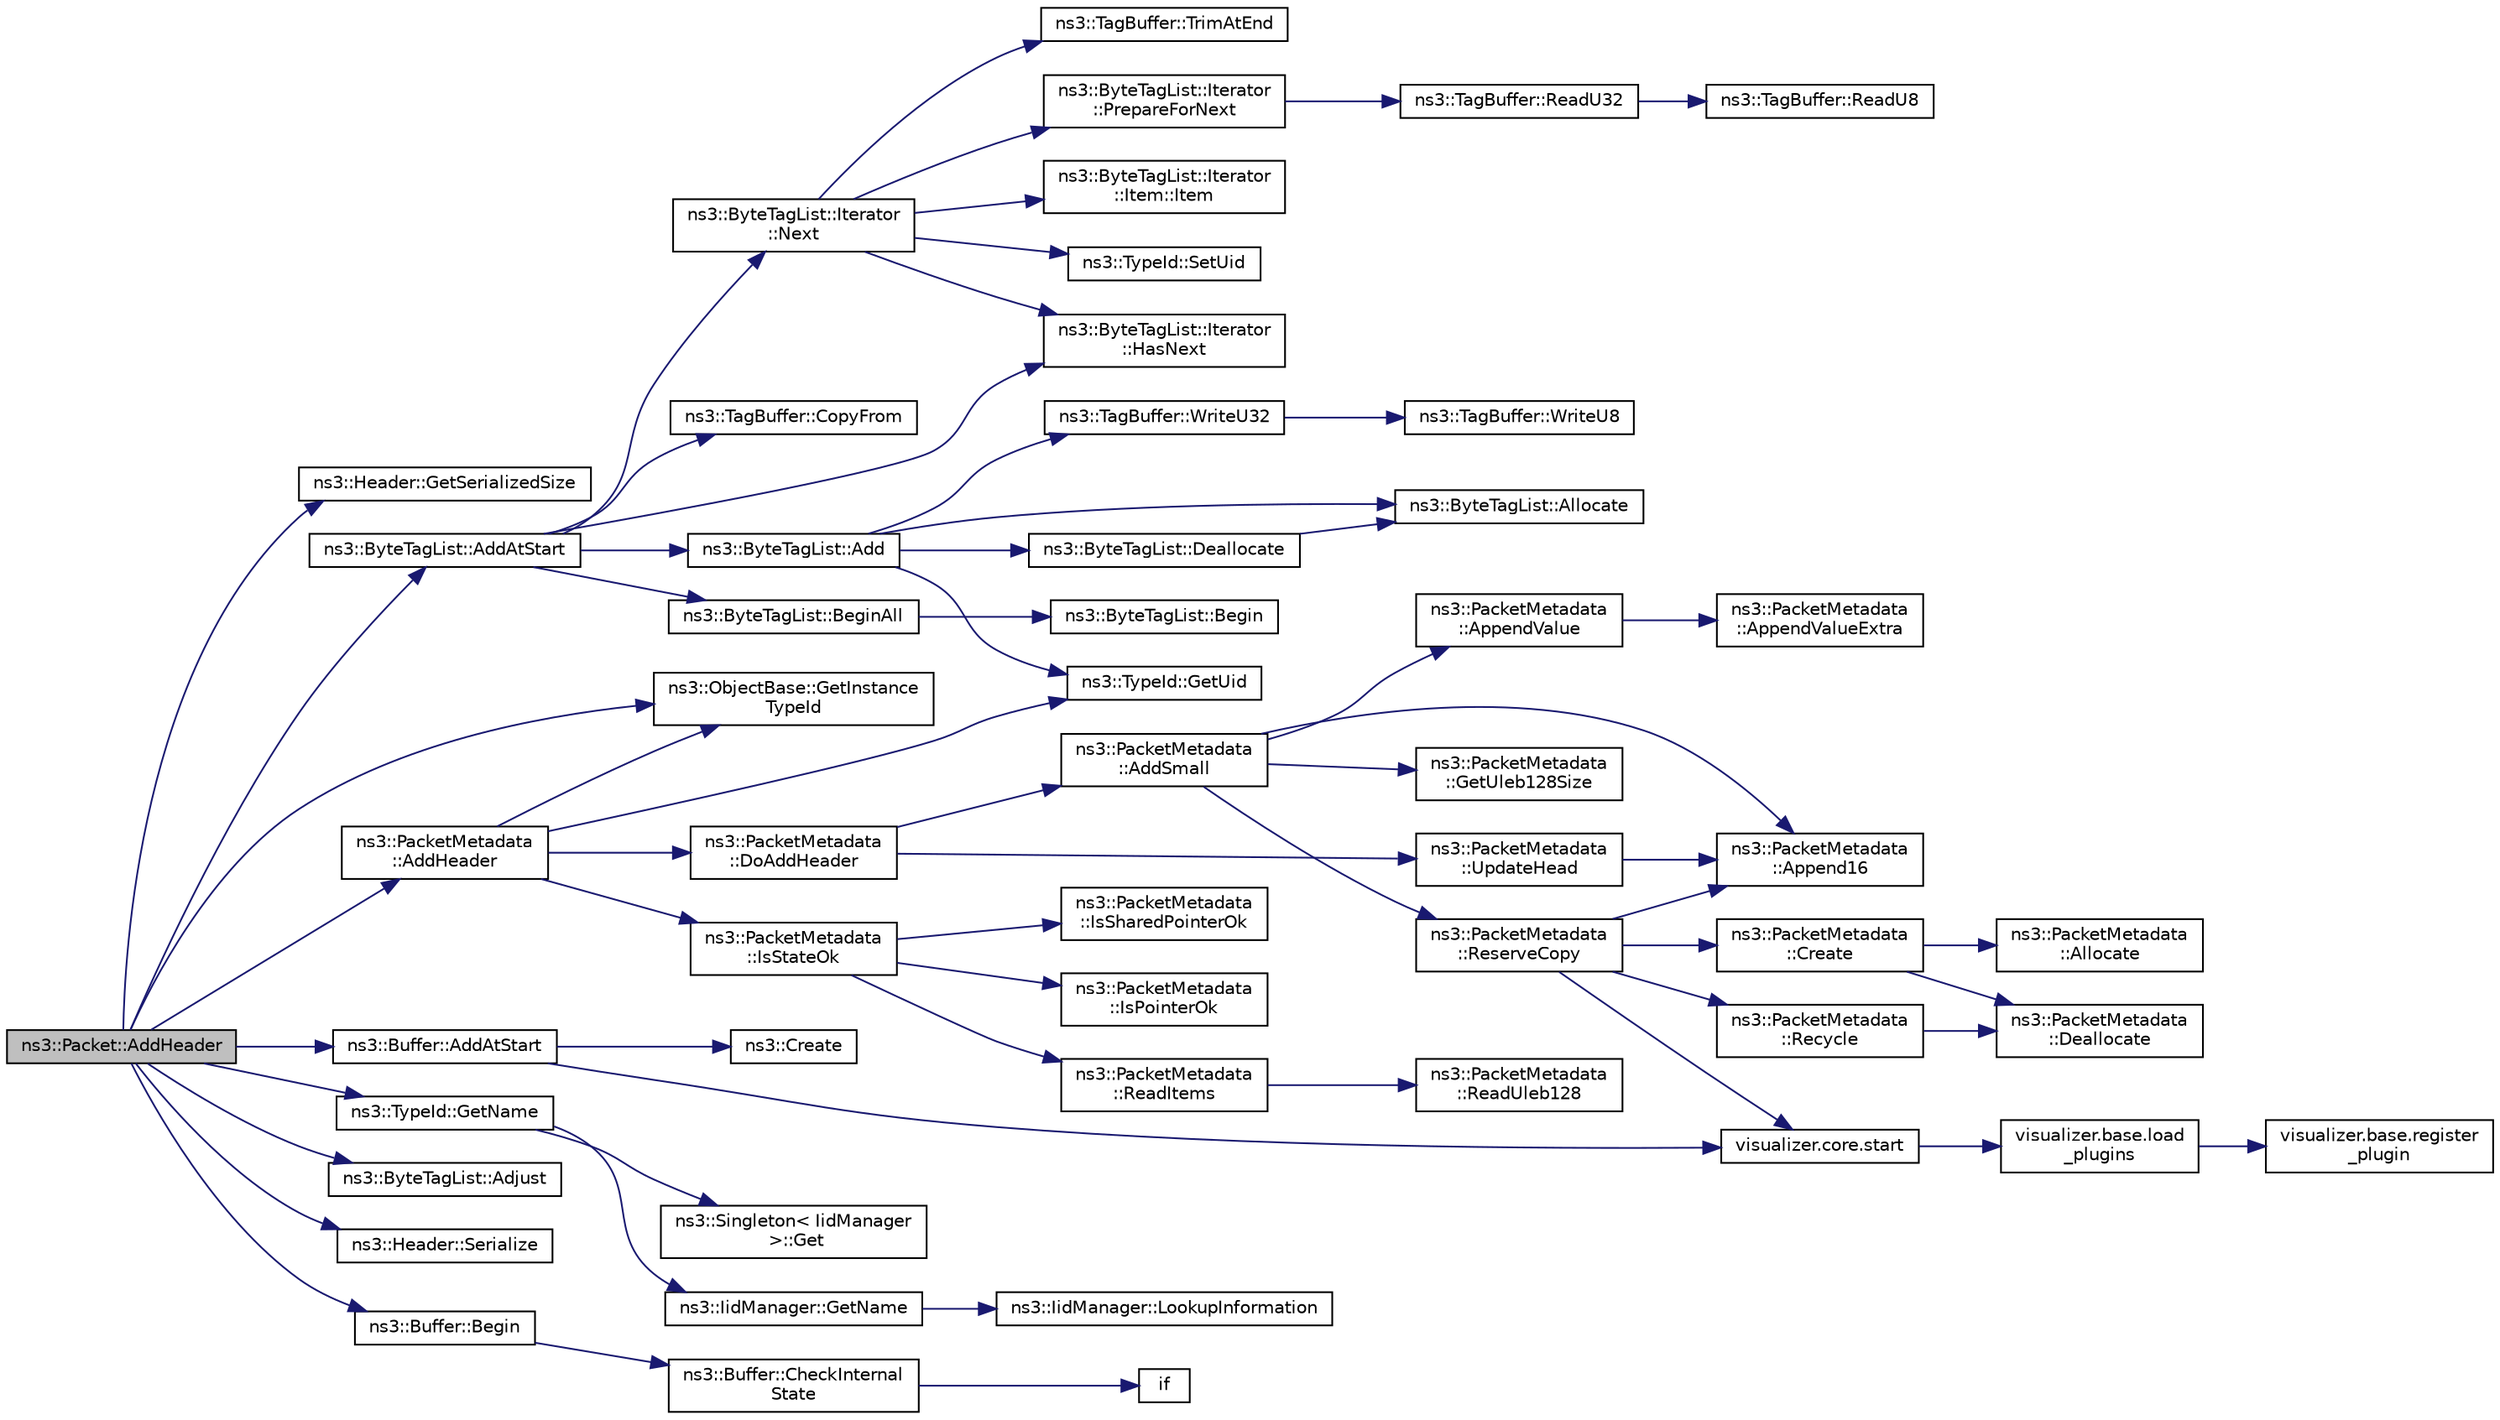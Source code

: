 digraph "ns3::Packet::AddHeader"
{
  edge [fontname="Helvetica",fontsize="10",labelfontname="Helvetica",labelfontsize="10"];
  node [fontname="Helvetica",fontsize="10",shape=record];
  rankdir="LR";
  Node1 [label="ns3::Packet::AddHeader",height=0.2,width=0.4,color="black", fillcolor="grey75", style="filled", fontcolor="black"];
  Node1 -> Node2 [color="midnightblue",fontsize="10",style="solid"];
  Node2 [label="ns3::Header::GetSerializedSize",height=0.2,width=0.4,color="black", fillcolor="white", style="filled",URL="$d6/dae/classns3_1_1Header.html#a6ef0497eabc1b1fb0ad42738eb73f934"];
  Node1 -> Node3 [color="midnightblue",fontsize="10",style="solid"];
  Node3 [label="ns3::ObjectBase::GetInstance\lTypeId",height=0.2,width=0.4,color="black", fillcolor="white", style="filled",URL="$d2/dac/classns3_1_1ObjectBase.html#abe5b43a6f5b99a92a4c3122db31f06fb"];
  Node1 -> Node4 [color="midnightblue",fontsize="10",style="solid"];
  Node4 [label="ns3::TypeId::GetName",height=0.2,width=0.4,color="black", fillcolor="white", style="filled",URL="$d6/d11/classns3_1_1TypeId.html#aa3c41c79ae428b3cb396a9c6bb3ef314"];
  Node4 -> Node5 [color="midnightblue",fontsize="10",style="solid"];
  Node5 [label="ns3::Singleton\< IidManager\l \>::Get",height=0.2,width=0.4,color="black", fillcolor="white", style="filled",URL="$d8/d77/classns3_1_1Singleton.html#a80a2cd3c25a27ea72add7a9f7a141ffa"];
  Node4 -> Node6 [color="midnightblue",fontsize="10",style="solid"];
  Node6 [label="ns3::IidManager::GetName",height=0.2,width=0.4,color="black", fillcolor="white", style="filled",URL="$d4/d1c/classns3_1_1IidManager.html#a5d68d0f0f44594dcdec239dbdb5bf53c"];
  Node6 -> Node7 [color="midnightblue",fontsize="10",style="solid"];
  Node7 [label="ns3::IidManager::LookupInformation",height=0.2,width=0.4,color="black", fillcolor="white", style="filled",URL="$d4/d1c/classns3_1_1IidManager.html#a6b1f4ba2815dba27a377e8a8db2384cf"];
  Node1 -> Node8 [color="midnightblue",fontsize="10",style="solid"];
  Node8 [label="ns3::Buffer::AddAtStart",height=0.2,width=0.4,color="black", fillcolor="white", style="filled",URL="$da/d85/classns3_1_1Buffer.html#a8abd8164c3671d3dadc98fc66fade7b1"];
  Node8 -> Node9 [color="midnightblue",fontsize="10",style="solid"];
  Node9 [label="visualizer.core.start",height=0.2,width=0.4,color="black", fillcolor="white", style="filled",URL="$df/d6c/namespacevisualizer_1_1core.html#a2a35e5d8a34af358b508dac8635754e0"];
  Node9 -> Node10 [color="midnightblue",fontsize="10",style="solid"];
  Node10 [label="visualizer.base.load\l_plugins",height=0.2,width=0.4,color="black", fillcolor="white", style="filled",URL="$d4/d39/namespacevisualizer_1_1base.html#ad171497a5ff1afe0a73bedaebf35448f"];
  Node10 -> Node11 [color="midnightblue",fontsize="10",style="solid"];
  Node11 [label="visualizer.base.register\l_plugin",height=0.2,width=0.4,color="black", fillcolor="white", style="filled",URL="$d4/d39/namespacevisualizer_1_1base.html#a6b0ffcff1e17ec4027496f50177e5b9e"];
  Node8 -> Node12 [color="midnightblue",fontsize="10",style="solid"];
  Node12 [label="ns3::Create",height=0.2,width=0.4,color="black", fillcolor="white", style="filled",URL="$d2/df2/group__ptr.html#ga0406dd2d929ceac05ce39d4579fa3e4b"];
  Node1 -> Node13 [color="midnightblue",fontsize="10",style="solid"];
  Node13 [label="ns3::ByteTagList::Adjust",height=0.2,width=0.4,color="black", fillcolor="white", style="filled",URL="$dd/d64/classns3_1_1ByteTagList.html#a1fec06d7e6daaf8039cf2a148e4090f2"];
  Node1 -> Node14 [color="midnightblue",fontsize="10",style="solid"];
  Node14 [label="ns3::ByteTagList::AddAtStart",height=0.2,width=0.4,color="black", fillcolor="white", style="filled",URL="$dd/d64/classns3_1_1ByteTagList.html#acb4563fbe4299c55af41ba7a166b71d5"];
  Node14 -> Node15 [color="midnightblue",fontsize="10",style="solid"];
  Node15 [label="ns3::ByteTagList::BeginAll",height=0.2,width=0.4,color="black", fillcolor="white", style="filled",URL="$dd/d64/classns3_1_1ByteTagList.html#ac4f33846ef6a84a64ede38b2de1564ba",tooltip="Returns an iterator pointing to the very first tag in this list. "];
  Node15 -> Node16 [color="midnightblue",fontsize="10",style="solid"];
  Node16 [label="ns3::ByteTagList::Begin",height=0.2,width=0.4,color="black", fillcolor="white", style="filled",URL="$dd/d64/classns3_1_1ByteTagList.html#acee7b77907ef44826712a630443493e7"];
  Node14 -> Node17 [color="midnightblue",fontsize="10",style="solid"];
  Node17 [label="ns3::ByteTagList::Iterator\l::HasNext",height=0.2,width=0.4,color="black", fillcolor="white", style="filled",URL="$de/dc7/classns3_1_1ByteTagList_1_1Iterator.html#aa1c5eb37f289d0eef8dfaf687498eaec",tooltip="Used to determine if the iterator is at the end of the byteTagList. "];
  Node14 -> Node18 [color="midnightblue",fontsize="10",style="solid"];
  Node18 [label="ns3::ByteTagList::Iterator\l::Next",height=0.2,width=0.4,color="black", fillcolor="white", style="filled",URL="$de/dc7/classns3_1_1ByteTagList_1_1Iterator.html#af521864d800baab1d9c5262f59ce4433",tooltip="Returns the next Item from the ByteTagList. "];
  Node18 -> Node17 [color="midnightblue",fontsize="10",style="solid"];
  Node18 -> Node19 [color="midnightblue",fontsize="10",style="solid"];
  Node19 [label="ns3::ByteTagList::Iterator\l::Item::Item",height=0.2,width=0.4,color="black", fillcolor="white", style="filled",URL="$d5/da6/structns3_1_1ByteTagList_1_1Iterator_1_1Item.html#acbefc31279faa7437e5ee3c88a16d925",tooltip="constructs an item with the given TagBuffer "];
  Node18 -> Node20 [color="midnightblue",fontsize="10",style="solid"];
  Node20 [label="ns3::TypeId::SetUid",height=0.2,width=0.4,color="black", fillcolor="white", style="filled",URL="$d6/d11/classns3_1_1TypeId.html#a85ebe2aebd1cbf13dea9d731e3081481"];
  Node18 -> Node21 [color="midnightblue",fontsize="10",style="solid"];
  Node21 [label="ns3::TagBuffer::TrimAtEnd",height=0.2,width=0.4,color="black", fillcolor="white", style="filled",URL="$d6/ded/classns3_1_1TagBuffer.html#a163314c17e95305cecd202eb0496affa",tooltip="Trim some space from the end. "];
  Node18 -> Node22 [color="midnightblue",fontsize="10",style="solid"];
  Node22 [label="ns3::ByteTagList::Iterator\l::PrepareForNext",height=0.2,width=0.4,color="black", fillcolor="white", style="filled",URL="$de/dc7/classns3_1_1ByteTagList_1_1Iterator.html#afeebeb2923b6d7d908b0868d9e4750e5",tooltip="Prepare the iterator for the next tag. "];
  Node22 -> Node23 [color="midnightblue",fontsize="10",style="solid"];
  Node23 [label="ns3::TagBuffer::ReadU32",height=0.2,width=0.4,color="black", fillcolor="white", style="filled",URL="$d6/ded/classns3_1_1TagBuffer.html#a6b1c1414efc7cf8ea6a3f682c3e27663"];
  Node23 -> Node24 [color="midnightblue",fontsize="10",style="solid"];
  Node24 [label="ns3::TagBuffer::ReadU8",height=0.2,width=0.4,color="black", fillcolor="white", style="filled",URL="$d6/ded/classns3_1_1TagBuffer.html#af424ec7219aed6d9d31d414bf89ae5bd"];
  Node14 -> Node25 [color="midnightblue",fontsize="10",style="solid"];
  Node25 [label="ns3::ByteTagList::Add",height=0.2,width=0.4,color="black", fillcolor="white", style="filled",URL="$dd/d64/classns3_1_1ByteTagList.html#ac970192e923afc561a304d17af4b8a52"];
  Node25 -> Node26 [color="midnightblue",fontsize="10",style="solid"];
  Node26 [label="ns3::ByteTagList::Allocate",height=0.2,width=0.4,color="black", fillcolor="white", style="filled",URL="$dd/d64/classns3_1_1ByteTagList.html#a6a23e438aeb894ea188a0ada84437073",tooltip="Allocate the memory for the ByteTagListData. "];
  Node25 -> Node27 [color="midnightblue",fontsize="10",style="solid"];
  Node27 [label="ns3::ByteTagList::Deallocate",height=0.2,width=0.4,color="black", fillcolor="white", style="filled",URL="$dd/d64/classns3_1_1ByteTagList.html#aebe6943177a3ce90f7fa16188e67f650",tooltip="Deallocates a ByteTagListData. "];
  Node27 -> Node26 [color="midnightblue",fontsize="10",style="solid"];
  Node25 -> Node28 [color="midnightblue",fontsize="10",style="solid"];
  Node28 [label="ns3::TagBuffer::WriteU32",height=0.2,width=0.4,color="black", fillcolor="white", style="filled",URL="$d6/ded/classns3_1_1TagBuffer.html#abbb5049f106100a61e38db498132121d"];
  Node28 -> Node29 [color="midnightblue",fontsize="10",style="solid"];
  Node29 [label="ns3::TagBuffer::WriteU8",height=0.2,width=0.4,color="black", fillcolor="white", style="filled",URL="$d6/ded/classns3_1_1TagBuffer.html#a75098eafbb40382166603f99d1149c0b"];
  Node25 -> Node30 [color="midnightblue",fontsize="10",style="solid"];
  Node30 [label="ns3::TypeId::GetUid",height=0.2,width=0.4,color="black", fillcolor="white", style="filled",URL="$d6/d11/classns3_1_1TypeId.html#acd3e41de6340d06299f4fd63e2ed8da0"];
  Node14 -> Node31 [color="midnightblue",fontsize="10",style="solid"];
  Node31 [label="ns3::TagBuffer::CopyFrom",height=0.2,width=0.4,color="black", fillcolor="white", style="filled",URL="$d6/ded/classns3_1_1TagBuffer.html#afe07a9e117449ff5b5d5857291671349",tooltip="Copy the nternal structure of another TagBuffer. "];
  Node1 -> Node32 [color="midnightblue",fontsize="10",style="solid"];
  Node32 [label="ns3::Header::Serialize",height=0.2,width=0.4,color="black", fillcolor="white", style="filled",URL="$d6/dae/classns3_1_1Header.html#afb61f1aac69ff8349a6bfe521fab5404"];
  Node1 -> Node33 [color="midnightblue",fontsize="10",style="solid"];
  Node33 [label="ns3::Buffer::Begin",height=0.2,width=0.4,color="black", fillcolor="white", style="filled",URL="$da/d85/classns3_1_1Buffer.html#a893d4bf50df13e730b6cd0fda91b967f"];
  Node33 -> Node34 [color="midnightblue",fontsize="10",style="solid"];
  Node34 [label="ns3::Buffer::CheckInternal\lState",height=0.2,width=0.4,color="black", fillcolor="white", style="filled",URL="$da/d85/classns3_1_1Buffer.html#a6202ce7f1ecc1fc7a14cc13017375d14",tooltip="Checks the internal buffer structures consistency. "];
  Node34 -> Node35 [color="midnightblue",fontsize="10",style="solid"];
  Node35 [label="if",height=0.2,width=0.4,color="black", fillcolor="white", style="filled",URL="$d8/d0e/loss__ITU1238_8m.html#a419d895abe1313c35fa353c93802647e"];
  Node1 -> Node36 [color="midnightblue",fontsize="10",style="solid"];
  Node36 [label="ns3::PacketMetadata\l::AddHeader",height=0.2,width=0.4,color="black", fillcolor="white", style="filled",URL="$d1/db1/classns3_1_1PacketMetadata.html#abdce736c4c5f647242f0808c0d2f9249",tooltip="Add an header. "];
  Node36 -> Node37 [color="midnightblue",fontsize="10",style="solid"];
  Node37 [label="ns3::PacketMetadata\l::IsStateOk",height=0.2,width=0.4,color="black", fillcolor="white", style="filled",URL="$d1/db1/classns3_1_1PacketMetadata.html#a208d3163e28704438cdd4d30318e489c",tooltip="Check if the metadata state is ok. "];
  Node37 -> Node38 [color="midnightblue",fontsize="10",style="solid"];
  Node38 [label="ns3::PacketMetadata\l::IsPointerOk",height=0.2,width=0.4,color="black", fillcolor="white", style="filled",URL="$d1/db1/classns3_1_1PacketMetadata.html#acf15fba7d020ebd77591619b5ad273c5",tooltip="Check if the position is valid. "];
  Node37 -> Node39 [color="midnightblue",fontsize="10",style="solid"];
  Node39 [label="ns3::PacketMetadata\l::ReadItems",height=0.2,width=0.4,color="black", fillcolor="white", style="filled",URL="$d1/db1/classns3_1_1PacketMetadata.html#a3719ad2c32313a9a1c74462322e8b517",tooltip="Read items. "];
  Node39 -> Node40 [color="midnightblue",fontsize="10",style="solid"];
  Node40 [label="ns3::PacketMetadata\l::ReadUleb128",height=0.2,width=0.4,color="black", fillcolor="white", style="filled",URL="$d1/db1/classns3_1_1PacketMetadata.html#a7ae75db766a843dbee8960ae8cbf23ee",tooltip="Read a ULEB128 (Unsigned Little Endian Base 128) coded number. "];
  Node37 -> Node41 [color="midnightblue",fontsize="10",style="solid"];
  Node41 [label="ns3::PacketMetadata\l::IsSharedPointerOk",height=0.2,width=0.4,color="black", fillcolor="white", style="filled",URL="$d1/db1/classns3_1_1PacketMetadata.html#ae62c5bb3dce611a0f8c5e9ba3ba8e26e",tooltip="Check if the position is valid. "];
  Node36 -> Node3 [color="midnightblue",fontsize="10",style="solid"];
  Node36 -> Node30 [color="midnightblue",fontsize="10",style="solid"];
  Node36 -> Node42 [color="midnightblue",fontsize="10",style="solid"];
  Node42 [label="ns3::PacketMetadata\l::DoAddHeader",height=0.2,width=0.4,color="black", fillcolor="white", style="filled",URL="$d1/db1/classns3_1_1PacketMetadata.html#ae5ad09674e28733405c49b2655c51a5a",tooltip="Add an header. "];
  Node42 -> Node43 [color="midnightblue",fontsize="10",style="solid"];
  Node43 [label="ns3::PacketMetadata\l::AddSmall",height=0.2,width=0.4,color="black", fillcolor="white", style="filled",URL="$d1/db1/classns3_1_1PacketMetadata.html#a9d74d684e6a7448a6790220c6c8e99f2",tooltip="Add a SmallItem. "];
  Node43 -> Node44 [color="midnightblue",fontsize="10",style="solid"];
  Node44 [label="ns3::PacketMetadata\l::GetUleb128Size",height=0.2,width=0.4,color="black", fillcolor="white", style="filled",URL="$d1/db1/classns3_1_1PacketMetadata.html#a4ea634655d1780a2b4dd9a3ac54c3501",tooltip="Get the ULEB128 (Unsigned Little Endian Base 128) size. "];
  Node43 -> Node45 [color="midnightblue",fontsize="10",style="solid"];
  Node45 [label="ns3::PacketMetadata\l::ReserveCopy",height=0.2,width=0.4,color="black", fillcolor="white", style="filled",URL="$d1/db1/classns3_1_1PacketMetadata.html#a18a4039a86f4c212742f6359849ddfd6",tooltip="Reserve space and make a metadata copy. "];
  Node45 -> Node46 [color="midnightblue",fontsize="10",style="solid"];
  Node46 [label="ns3::PacketMetadata\l::Create",height=0.2,width=0.4,color="black", fillcolor="white", style="filled",URL="$d1/db1/classns3_1_1PacketMetadata.html#a94be0cf01bdfdf5dda7ae0afc475dc2a",tooltip="Create a buffer data storage. "];
  Node46 -> Node47 [color="midnightblue",fontsize="10",style="solid"];
  Node47 [label="ns3::PacketMetadata\l::Deallocate",height=0.2,width=0.4,color="black", fillcolor="white", style="filled",URL="$d1/db1/classns3_1_1PacketMetadata.html#a5284ea0e3b7e0e272ca521cb976431b7",tooltip="Deallocate the buffer memory. "];
  Node46 -> Node48 [color="midnightblue",fontsize="10",style="solid"];
  Node48 [label="ns3::PacketMetadata\l::Allocate",height=0.2,width=0.4,color="black", fillcolor="white", style="filled",URL="$d1/db1/classns3_1_1PacketMetadata.html#a5cb8aff27ae7a4b60c0bc1a743e1cc8a",tooltip="Allocate a buffer data storage. "];
  Node45 -> Node49 [color="midnightblue",fontsize="10",style="solid"];
  Node49 [label="ns3::PacketMetadata\l::Recycle",height=0.2,width=0.4,color="black", fillcolor="white", style="filled",URL="$d1/db1/classns3_1_1PacketMetadata.html#ae4bff0e3145f955d12e75531b0be6b7f",tooltip="Recycle the buffer memory. "];
  Node49 -> Node47 [color="midnightblue",fontsize="10",style="solid"];
  Node45 -> Node9 [color="midnightblue",fontsize="10",style="solid"];
  Node45 -> Node50 [color="midnightblue",fontsize="10",style="solid"];
  Node50 [label="ns3::PacketMetadata\l::Append16",height=0.2,width=0.4,color="black", fillcolor="white", style="filled",URL="$d1/db1/classns3_1_1PacketMetadata.html#ab80adc9c544b0f087715acf15e255707",tooltip="Append a 16-bit value to the buffer. "];
  Node43 -> Node50 [color="midnightblue",fontsize="10",style="solid"];
  Node43 -> Node51 [color="midnightblue",fontsize="10",style="solid"];
  Node51 [label="ns3::PacketMetadata\l::AppendValue",height=0.2,width=0.4,color="black", fillcolor="white", style="filled",URL="$d1/db1/classns3_1_1PacketMetadata.html#a48151488856a00fc7325c3e761b19b97",tooltip="Append a value to the buffer. "];
  Node51 -> Node52 [color="midnightblue",fontsize="10",style="solid"];
  Node52 [label="ns3::PacketMetadata\l::AppendValueExtra",height=0.2,width=0.4,color="black", fillcolor="white", style="filled",URL="$d1/db1/classns3_1_1PacketMetadata.html#a1cac4e4c0f975898b39dc0a8cd7fd4d0",tooltip="Append a value to the buffer - extra. "];
  Node42 -> Node53 [color="midnightblue",fontsize="10",style="solid"];
  Node53 [label="ns3::PacketMetadata\l::UpdateHead",height=0.2,width=0.4,color="black", fillcolor="white", style="filled",URL="$d1/db1/classns3_1_1PacketMetadata.html#a3baa0c324423e6fd600b31858aa4ade9",tooltip="Update the head. "];
  Node53 -> Node50 [color="midnightblue",fontsize="10",style="solid"];
}
